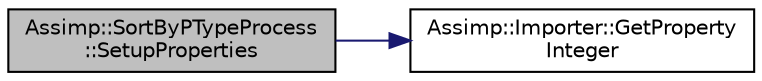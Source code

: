 digraph "Assimp::SortByPTypeProcess::SetupProperties"
{
  edge [fontname="Helvetica",fontsize="10",labelfontname="Helvetica",labelfontsize="10"];
  node [fontname="Helvetica",fontsize="10",shape=record];
  rankdir="LR";
  Node1 [label="Assimp::SortByPTypeProcess\l::SetupProperties",height=0.2,width=0.4,color="black", fillcolor="grey75", style="filled", fontcolor="black"];
  Node1 -> Node2 [color="midnightblue",fontsize="10",style="solid",fontname="Helvetica"];
  Node2 [label="Assimp::Importer::GetProperty\lInteger",height=0.2,width=0.4,color="black", fillcolor="white", style="filled",URL="$class_assimp_1_1_importer.html#afc34fe518a98c945ab8c29728cd8e5b8"];
}
